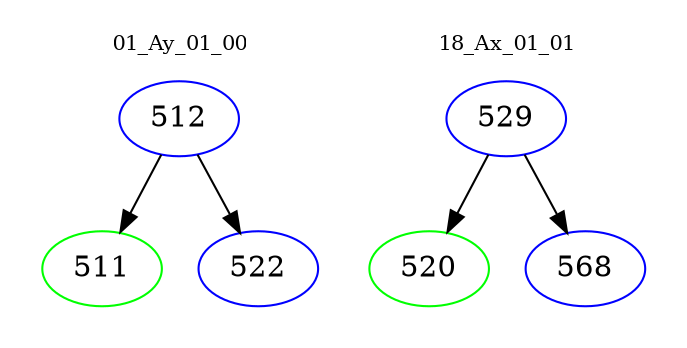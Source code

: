 digraph{
subgraph cluster_0 {
color = white
label = "01_Ay_01_00";
fontsize=10;
T0_512 [label="512", color="blue"]
T0_512 -> T0_511 [color="black"]
T0_511 [label="511", color="green"]
T0_512 -> T0_522 [color="black"]
T0_522 [label="522", color="blue"]
}
subgraph cluster_1 {
color = white
label = "18_Ax_01_01";
fontsize=10;
T1_529 [label="529", color="blue"]
T1_529 -> T1_520 [color="black"]
T1_520 [label="520", color="green"]
T1_529 -> T1_568 [color="black"]
T1_568 [label="568", color="blue"]
}
}

